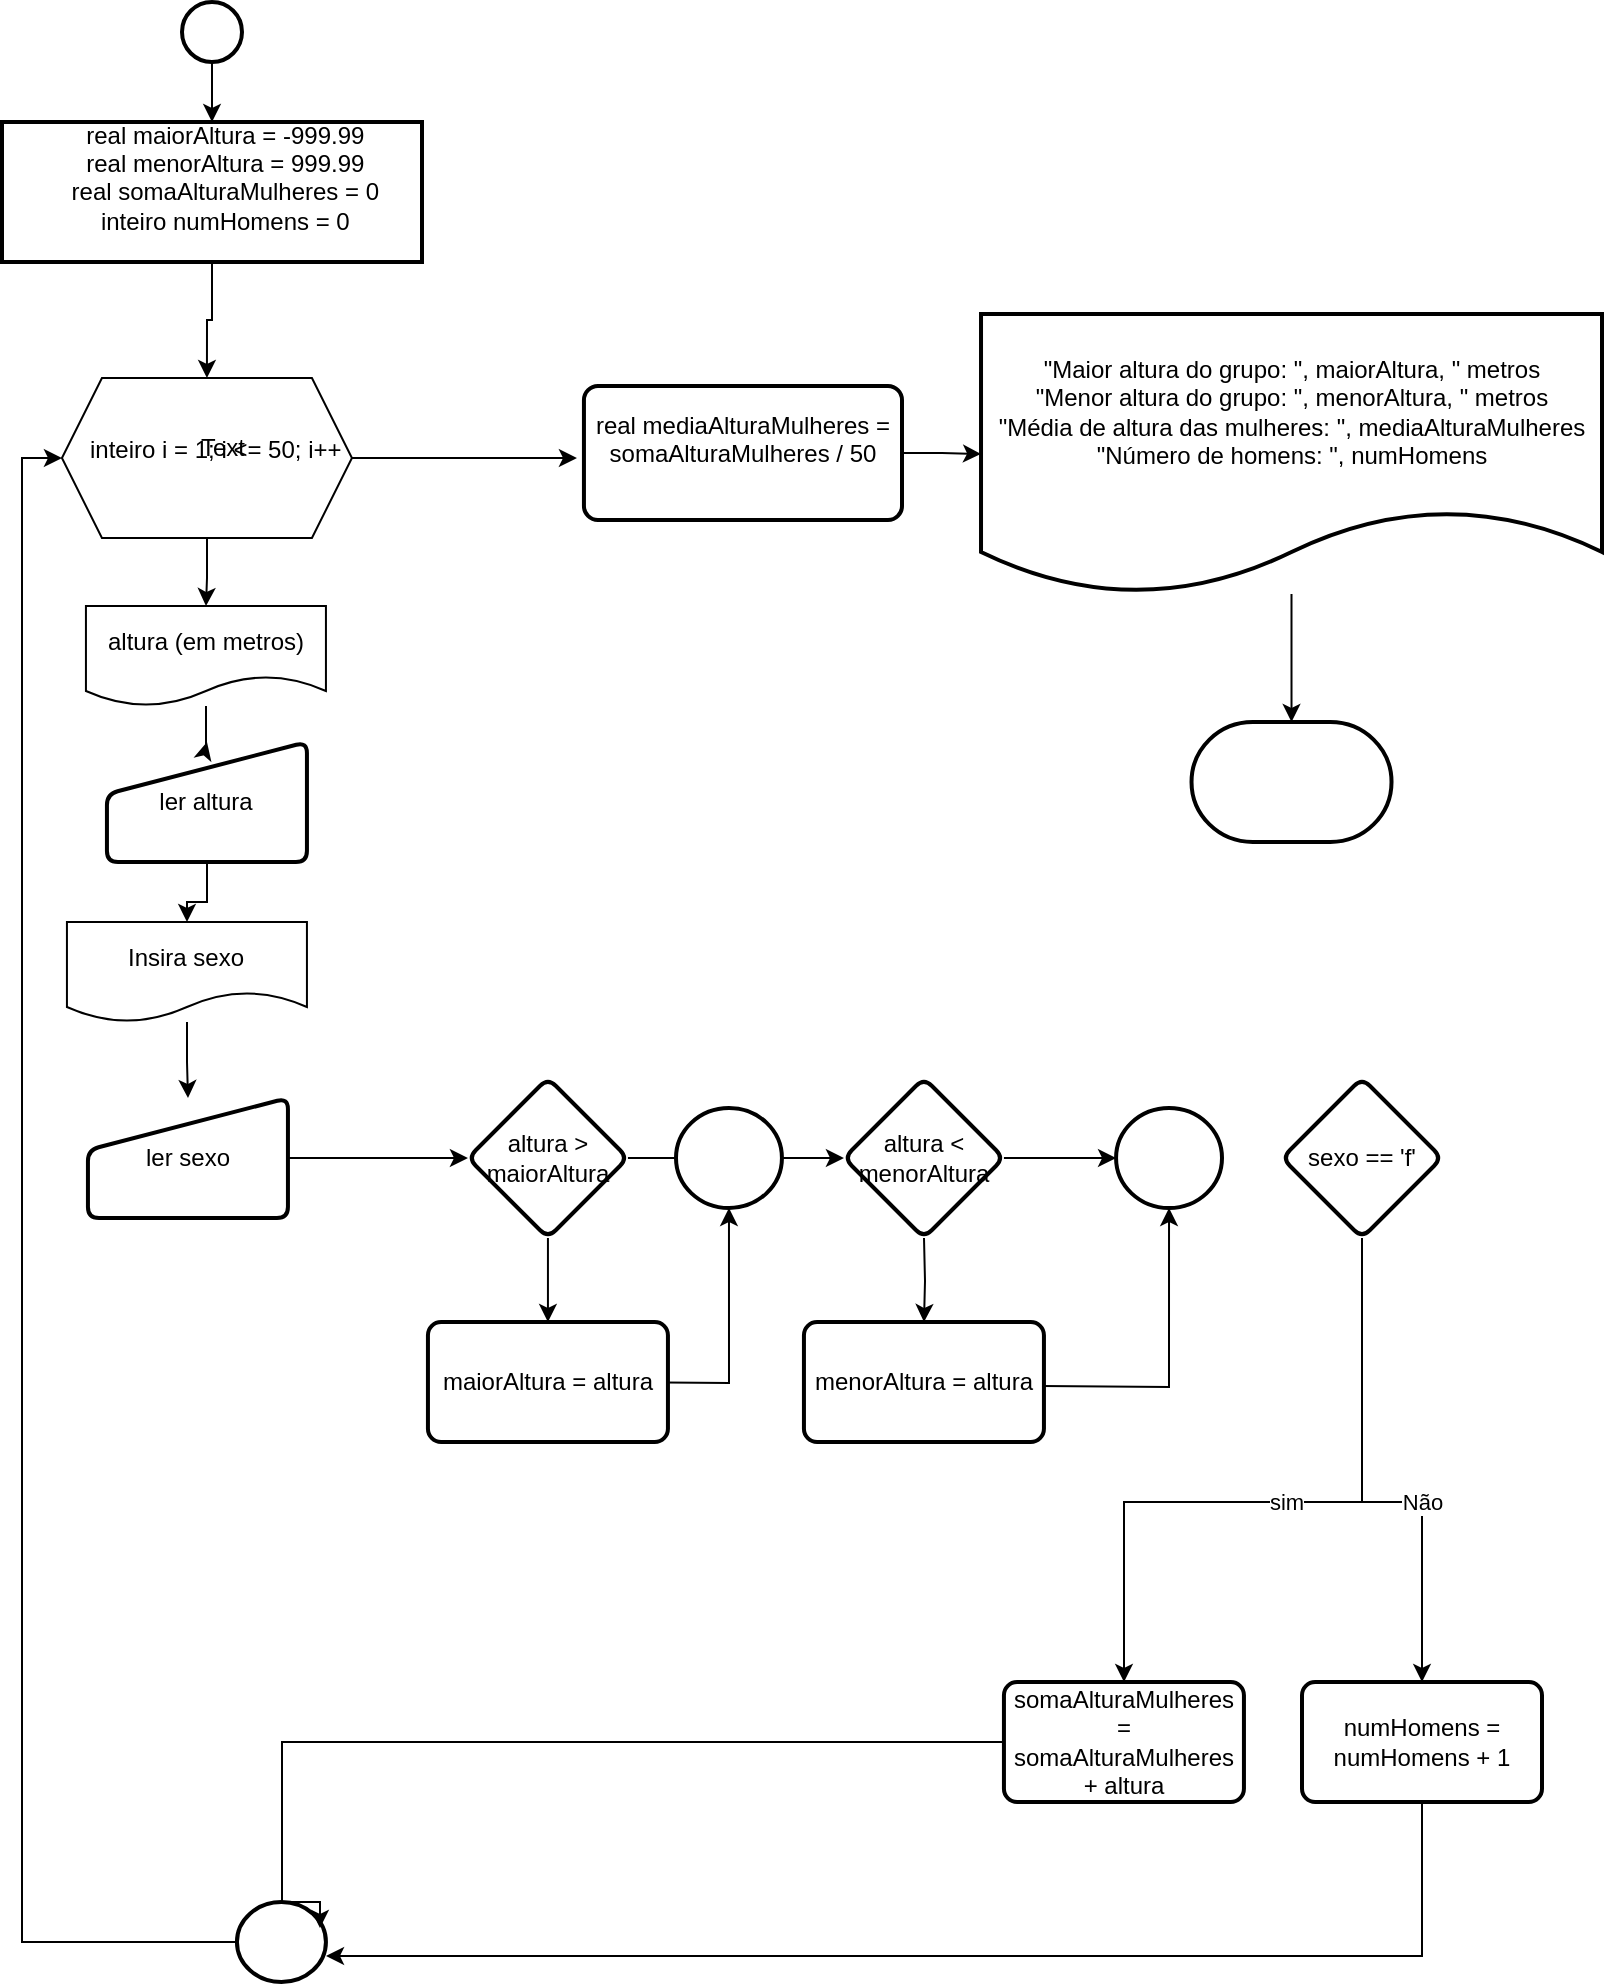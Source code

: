 <mxfile version="22.0.3" type="device">
  <diagram id="C5RBs43oDa-KdzZeNtuy" name="Page-1">
    <mxGraphModel dx="785" dy="827" grid="1" gridSize="10" guides="1" tooltips="1" connect="1" arrows="1" fold="1" page="1" pageScale="1" pageWidth="827" pageHeight="1169" math="0" shadow="0">
      <root>
        <mxCell id="WIyWlLk6GJQsqaUBKTNV-0" />
        <mxCell id="WIyWlLk6GJQsqaUBKTNV-1" parent="WIyWlLk6GJQsqaUBKTNV-0" />
        <mxCell id="UsZmM_9HhPe3zq6twZ7j-0" value="" style="edgeStyle=orthogonalEdgeStyle;rounded=0;orthogonalLoop=1;jettySize=auto;html=1;" edge="1" parent="WIyWlLk6GJQsqaUBKTNV-1" source="UsZmM_9HhPe3zq6twZ7j-1" target="UsZmM_9HhPe3zq6twZ7j-3">
          <mxGeometry relative="1" as="geometry" />
        </mxCell>
        <mxCell id="UsZmM_9HhPe3zq6twZ7j-1" value="" style="strokeWidth=2;html=1;shape=mxgraph.flowchart.start_2;whiteSpace=wrap;" vertex="1" parent="WIyWlLk6GJQsqaUBKTNV-1">
          <mxGeometry x="130" y="30" width="30" height="30" as="geometry" />
        </mxCell>
        <mxCell id="UsZmM_9HhPe3zq6twZ7j-2" style="edgeStyle=orthogonalEdgeStyle;rounded=0;orthogonalLoop=1;jettySize=auto;html=1;exitX=0.5;exitY=1;exitDx=0;exitDy=0;entryX=0.5;entryY=0;entryDx=0;entryDy=0;" edge="1" parent="WIyWlLk6GJQsqaUBKTNV-1" source="UsZmM_9HhPe3zq6twZ7j-3" target="UsZmM_9HhPe3zq6twZ7j-5">
          <mxGeometry relative="1" as="geometry" />
        </mxCell>
        <mxCell id="UsZmM_9HhPe3zq6twZ7j-3" value="&lt;div&gt;&amp;nbsp; &amp;nbsp; real maiorAltura = -999.99&lt;/div&gt;&lt;div&gt;&amp;nbsp; &amp;nbsp; real menorAltura = 999.99&lt;/div&gt;&lt;div&gt;&amp;nbsp; &amp;nbsp; real somaAlturaMulheres = 0&lt;/div&gt;&lt;div&gt;&amp;nbsp; &amp;nbsp; inteiro numHomens = 0&lt;/div&gt;&lt;div&gt;&lt;br&gt;&lt;/div&gt;" style="whiteSpace=wrap;html=1;strokeWidth=2;" vertex="1" parent="WIyWlLk6GJQsqaUBKTNV-1">
          <mxGeometry x="40" y="90" width="210" height="70" as="geometry" />
        </mxCell>
        <mxCell id="UsZmM_9HhPe3zq6twZ7j-4" value="" style="edgeStyle=orthogonalEdgeStyle;rounded=0;orthogonalLoop=1;jettySize=auto;html=1;" edge="1" parent="WIyWlLk6GJQsqaUBKTNV-1" source="UsZmM_9HhPe3zq6twZ7j-5" target="UsZmM_9HhPe3zq6twZ7j-7">
          <mxGeometry relative="1" as="geometry" />
        </mxCell>
        <mxCell id="UsZmM_9HhPe3zq6twZ7j-70" value="" style="edgeStyle=orthogonalEdgeStyle;rounded=0;orthogonalLoop=1;jettySize=auto;html=1;" edge="1" parent="WIyWlLk6GJQsqaUBKTNV-1" source="UsZmM_9HhPe3zq6twZ7j-5">
          <mxGeometry relative="1" as="geometry">
            <mxPoint x="327.47" y="258" as="targetPoint" />
          </mxGeometry>
        </mxCell>
        <mxCell id="UsZmM_9HhPe3zq6twZ7j-5" value="" style="shape=hexagon;perimeter=hexagonPerimeter2;whiteSpace=wrap;html=1;fixedSize=1;" vertex="1" parent="WIyWlLk6GJQsqaUBKTNV-1">
          <mxGeometry x="69.97" y="218" width="145" height="80" as="geometry" />
        </mxCell>
        <mxCell id="UsZmM_9HhPe3zq6twZ7j-6" style="edgeStyle=orthogonalEdgeStyle;rounded=0;orthogonalLoop=1;jettySize=auto;html=1;" edge="1" parent="WIyWlLk6GJQsqaUBKTNV-1" source="UsZmM_9HhPe3zq6twZ7j-7" target="UsZmM_9HhPe3zq6twZ7j-9">
          <mxGeometry relative="1" as="geometry" />
        </mxCell>
        <mxCell id="UsZmM_9HhPe3zq6twZ7j-7" value="altura (em metros)" style="shape=document;whiteSpace=wrap;html=1;boundedLbl=1;" vertex="1" parent="WIyWlLk6GJQsqaUBKTNV-1">
          <mxGeometry x="81.97" y="332" width="120" height="50" as="geometry" />
        </mxCell>
        <mxCell id="UsZmM_9HhPe3zq6twZ7j-37" style="edgeStyle=orthogonalEdgeStyle;rounded=0;orthogonalLoop=1;jettySize=auto;html=1;" edge="1" parent="WIyWlLk6GJQsqaUBKTNV-1" source="UsZmM_9HhPe3zq6twZ7j-9" target="UsZmM_9HhPe3zq6twZ7j-35">
          <mxGeometry relative="1" as="geometry" />
        </mxCell>
        <mxCell id="UsZmM_9HhPe3zq6twZ7j-9" value="ler altura" style="html=1;strokeWidth=2;shape=manualInput;whiteSpace=wrap;rounded=1;size=26;arcSize=11;" vertex="1" parent="WIyWlLk6GJQsqaUBKTNV-1">
          <mxGeometry x="92.47" y="400" width="100" height="60" as="geometry" />
        </mxCell>
        <mxCell id="UsZmM_9HhPe3zq6twZ7j-10" style="edgeStyle=orthogonalEdgeStyle;rounded=0;orthogonalLoop=1;jettySize=auto;html=1;entryX=0;entryY=0.5;entryDx=0;entryDy=0;" edge="1" parent="WIyWlLk6GJQsqaUBKTNV-1" source="UsZmM_9HhPe3zq6twZ7j-11" target="UsZmM_9HhPe3zq6twZ7j-5">
          <mxGeometry relative="1" as="geometry">
            <Array as="points">
              <mxPoint x="50" y="1000" />
              <mxPoint x="50" y="258" />
            </Array>
          </mxGeometry>
        </mxCell>
        <mxCell id="UsZmM_9HhPe3zq6twZ7j-11" value="" style="ellipse;whiteSpace=wrap;html=1;strokeWidth=2;rounded=1;arcSize=11;" vertex="1" parent="WIyWlLk6GJQsqaUBKTNV-1">
          <mxGeometry x="157.47" y="980" width="44.5" height="40" as="geometry" />
        </mxCell>
        <mxCell id="UsZmM_9HhPe3zq6twZ7j-13" value="inteiro i = 1; i &lt;= 50; i++" style="text;whiteSpace=wrap;" vertex="1" parent="WIyWlLk6GJQsqaUBKTNV-1">
          <mxGeometry x="81.97" y="240" width="128.03" height="40" as="geometry" />
        </mxCell>
        <mxCell id="UsZmM_9HhPe3zq6twZ7j-34" style="edgeStyle=orthogonalEdgeStyle;rounded=0;orthogonalLoop=1;jettySize=auto;html=1;" edge="1" parent="WIyWlLk6GJQsqaUBKTNV-1" source="UsZmM_9HhPe3zq6twZ7j-35" target="UsZmM_9HhPe3zq6twZ7j-36">
          <mxGeometry relative="1" as="geometry" />
        </mxCell>
        <mxCell id="UsZmM_9HhPe3zq6twZ7j-35" value="Insira sexo" style="shape=document;whiteSpace=wrap;html=1;boundedLbl=1;" vertex="1" parent="WIyWlLk6GJQsqaUBKTNV-1">
          <mxGeometry x="72.47" y="490" width="120" height="50" as="geometry" />
        </mxCell>
        <mxCell id="UsZmM_9HhPe3zq6twZ7j-42" value="" style="edgeStyle=orthogonalEdgeStyle;rounded=0;orthogonalLoop=1;jettySize=auto;html=1;" edge="1" parent="WIyWlLk6GJQsqaUBKTNV-1" source="UsZmM_9HhPe3zq6twZ7j-36" target="UsZmM_9HhPe3zq6twZ7j-41">
          <mxGeometry relative="1" as="geometry" />
        </mxCell>
        <mxCell id="UsZmM_9HhPe3zq6twZ7j-36" value="ler sexo" style="html=1;strokeWidth=2;shape=manualInput;whiteSpace=wrap;rounded=1;size=26;arcSize=11;" vertex="1" parent="WIyWlLk6GJQsqaUBKTNV-1">
          <mxGeometry x="82.97" y="578" width="100" height="60" as="geometry" />
        </mxCell>
        <mxCell id="UsZmM_9HhPe3zq6twZ7j-44" value="" style="edgeStyle=orthogonalEdgeStyle;rounded=0;orthogonalLoop=1;jettySize=auto;html=1;" edge="1" parent="WIyWlLk6GJQsqaUBKTNV-1" source="UsZmM_9HhPe3zq6twZ7j-41">
          <mxGeometry relative="1" as="geometry">
            <mxPoint x="402.97" y="608" as="targetPoint" />
          </mxGeometry>
        </mxCell>
        <mxCell id="UsZmM_9HhPe3zq6twZ7j-50" value="" style="edgeStyle=orthogonalEdgeStyle;rounded=0;orthogonalLoop=1;jettySize=auto;html=1;" edge="1" parent="WIyWlLk6GJQsqaUBKTNV-1" source="UsZmM_9HhPe3zq6twZ7j-41" target="UsZmM_9HhPe3zq6twZ7j-49">
          <mxGeometry relative="1" as="geometry" />
        </mxCell>
        <mxCell id="UsZmM_9HhPe3zq6twZ7j-41" value="altura &amp;gt; maiorAltura" style="rhombus;whiteSpace=wrap;html=1;strokeWidth=2;rounded=1;arcSize=11;" vertex="1" parent="WIyWlLk6GJQsqaUBKTNV-1">
          <mxGeometry x="272.97" y="568" width="80" height="80" as="geometry" />
        </mxCell>
        <mxCell id="UsZmM_9HhPe3zq6twZ7j-80" style="edgeStyle=orthogonalEdgeStyle;rounded=0;orthogonalLoop=1;jettySize=auto;html=1;entryX=0;entryY=0.5;entryDx=0;entryDy=0;" edge="1" parent="WIyWlLk6GJQsqaUBKTNV-1" source="UsZmM_9HhPe3zq6twZ7j-45" target="UsZmM_9HhPe3zq6twZ7j-79">
          <mxGeometry relative="1" as="geometry" />
        </mxCell>
        <mxCell id="UsZmM_9HhPe3zq6twZ7j-45" value="altura &amp;lt; menorAltura" style="rhombus;whiteSpace=wrap;html=1;strokeWidth=2;rounded=1;arcSize=11;" vertex="1" parent="WIyWlLk6GJQsqaUBKTNV-1">
          <mxGeometry x="460.97" y="568" width="80" height="80" as="geometry" />
        </mxCell>
        <mxCell id="UsZmM_9HhPe3zq6twZ7j-81" value="sim" style="edgeStyle=orthogonalEdgeStyle;rounded=0;orthogonalLoop=1;jettySize=auto;html=1;" edge="1" parent="WIyWlLk6GJQsqaUBKTNV-1" source="UsZmM_9HhPe3zq6twZ7j-47" target="UsZmM_9HhPe3zq6twZ7j-63">
          <mxGeometry relative="1" as="geometry">
            <Array as="points">
              <mxPoint x="720" y="780" />
              <mxPoint x="601" y="780" />
            </Array>
          </mxGeometry>
        </mxCell>
        <mxCell id="UsZmM_9HhPe3zq6twZ7j-83" value="Não" style="edgeStyle=orthogonalEdgeStyle;rounded=0;orthogonalLoop=1;jettySize=auto;html=1;" edge="1" parent="WIyWlLk6GJQsqaUBKTNV-1" source="UsZmM_9HhPe3zq6twZ7j-47" target="UsZmM_9HhPe3zq6twZ7j-82">
          <mxGeometry x="0.286" relative="1" as="geometry">
            <Array as="points">
              <mxPoint x="720" y="780" />
              <mxPoint x="750" y="780" />
            </Array>
            <mxPoint as="offset" />
          </mxGeometry>
        </mxCell>
        <mxCell id="UsZmM_9HhPe3zq6twZ7j-47" value="sexo == &#39;f&#39;" style="rhombus;whiteSpace=wrap;html=1;strokeWidth=2;rounded=1;arcSize=11;" vertex="1" parent="WIyWlLk6GJQsqaUBKTNV-1">
          <mxGeometry x="680" y="568" width="80" height="80" as="geometry" />
        </mxCell>
        <mxCell id="UsZmM_9HhPe3zq6twZ7j-74" value="" style="edgeStyle=orthogonalEdgeStyle;rounded=0;orthogonalLoop=1;jettySize=auto;html=1;" edge="1" parent="WIyWlLk6GJQsqaUBKTNV-1" target="UsZmM_9HhPe3zq6twZ7j-73">
          <mxGeometry relative="1" as="geometry">
            <mxPoint x="339.97" y="720" as="sourcePoint" />
          </mxGeometry>
        </mxCell>
        <mxCell id="UsZmM_9HhPe3zq6twZ7j-49" value="maiorAltura = altura" style="whiteSpace=wrap;html=1;strokeWidth=2;rounded=1;arcSize=11;" vertex="1" parent="WIyWlLk6GJQsqaUBKTNV-1">
          <mxGeometry x="252.97" y="690" width="120" height="60" as="geometry" />
        </mxCell>
        <mxCell id="UsZmM_9HhPe3zq6twZ7j-57" value="" style="edgeStyle=orthogonalEdgeStyle;rounded=0;orthogonalLoop=1;jettySize=auto;html=1;" edge="1" parent="WIyWlLk6GJQsqaUBKTNV-1" target="UsZmM_9HhPe3zq6twZ7j-59">
          <mxGeometry relative="1" as="geometry">
            <mxPoint x="501" y="648" as="sourcePoint" />
          </mxGeometry>
        </mxCell>
        <mxCell id="UsZmM_9HhPe3zq6twZ7j-59" value="menorAltura = altura" style="whiteSpace=wrap;html=1;strokeWidth=2;rounded=1;arcSize=11;" vertex="1" parent="WIyWlLk6GJQsqaUBKTNV-1">
          <mxGeometry x="440.97" y="690" width="120" height="60" as="geometry" />
        </mxCell>
        <mxCell id="UsZmM_9HhPe3zq6twZ7j-63" value="somaAlturaMulheres = somaAlturaMulheres + altura" style="whiteSpace=wrap;html=1;strokeWidth=2;rounded=1;arcSize=11;" vertex="1" parent="WIyWlLk6GJQsqaUBKTNV-1">
          <mxGeometry x="540.97" y="870" width="120" height="60" as="geometry" />
        </mxCell>
        <mxCell id="UsZmM_9HhPe3zq6twZ7j-71" value="" style="strokeWidth=2;html=1;shape=mxgraph.flowchart.terminator;whiteSpace=wrap;" vertex="1" parent="WIyWlLk6GJQsqaUBKTNV-1">
          <mxGeometry x="634.76" y="390" width="100" height="60" as="geometry" />
        </mxCell>
        <mxCell id="UsZmM_9HhPe3zq6twZ7j-72" value="Text" style="text;html=1;align=center;verticalAlign=middle;resizable=0;points=[];autosize=1;strokeColor=none;fillColor=none;" vertex="1" parent="WIyWlLk6GJQsqaUBKTNV-1">
          <mxGeometry x="125" y="238" width="50" height="30" as="geometry" />
        </mxCell>
        <mxCell id="UsZmM_9HhPe3zq6twZ7j-75" style="edgeStyle=orthogonalEdgeStyle;rounded=0;orthogonalLoop=1;jettySize=auto;html=1;exitX=1;exitY=0.5;exitDx=0;exitDy=0;" edge="1" parent="WIyWlLk6GJQsqaUBKTNV-1" source="UsZmM_9HhPe3zq6twZ7j-73" target="UsZmM_9HhPe3zq6twZ7j-45">
          <mxGeometry relative="1" as="geometry" />
        </mxCell>
        <mxCell id="UsZmM_9HhPe3zq6twZ7j-73" value="" style="ellipse;whiteSpace=wrap;html=1;strokeWidth=2;rounded=1;arcSize=11;" vertex="1" parent="WIyWlLk6GJQsqaUBKTNV-1">
          <mxGeometry x="377" y="583" width="52.97" height="50" as="geometry" />
        </mxCell>
        <mxCell id="UsZmM_9HhPe3zq6twZ7j-78" value="" style="edgeStyle=orthogonalEdgeStyle;rounded=0;orthogonalLoop=1;jettySize=auto;html=1;" edge="1" parent="WIyWlLk6GJQsqaUBKTNV-1" target="UsZmM_9HhPe3zq6twZ7j-79">
          <mxGeometry relative="1" as="geometry">
            <mxPoint x="560" y="722" as="sourcePoint" />
          </mxGeometry>
        </mxCell>
        <mxCell id="UsZmM_9HhPe3zq6twZ7j-79" value="" style="ellipse;whiteSpace=wrap;html=1;strokeWidth=2;rounded=1;arcSize=11;" vertex="1" parent="WIyWlLk6GJQsqaUBKTNV-1">
          <mxGeometry x="597.03" y="583" width="52.97" height="50" as="geometry" />
        </mxCell>
        <mxCell id="UsZmM_9HhPe3zq6twZ7j-82" value="numHomens = numHomens + 1" style="rounded=1;whiteSpace=wrap;html=1;strokeWidth=2;arcSize=11;" vertex="1" parent="WIyWlLk6GJQsqaUBKTNV-1">
          <mxGeometry x="690" y="870" width="120" height="60" as="geometry" />
        </mxCell>
        <mxCell id="UsZmM_9HhPe3zq6twZ7j-84" style="edgeStyle=orthogonalEdgeStyle;rounded=0;orthogonalLoop=1;jettySize=auto;html=1;entryX=0.933;entryY=0.325;entryDx=0;entryDy=0;entryPerimeter=0;" edge="1" parent="WIyWlLk6GJQsqaUBKTNV-1" source="UsZmM_9HhPe3zq6twZ7j-63" target="UsZmM_9HhPe3zq6twZ7j-11">
          <mxGeometry relative="1" as="geometry">
            <Array as="points">
              <mxPoint x="180" y="900" />
              <mxPoint x="180" y="980" />
              <mxPoint x="199" y="980" />
            </Array>
          </mxGeometry>
        </mxCell>
        <mxCell id="UsZmM_9HhPe3zq6twZ7j-85" style="edgeStyle=orthogonalEdgeStyle;rounded=0;orthogonalLoop=1;jettySize=auto;html=1;entryX=1.001;entryY=0.675;entryDx=0;entryDy=0;entryPerimeter=0;" edge="1" parent="WIyWlLk6GJQsqaUBKTNV-1" source="UsZmM_9HhPe3zq6twZ7j-82" target="UsZmM_9HhPe3zq6twZ7j-11">
          <mxGeometry relative="1" as="geometry">
            <Array as="points">
              <mxPoint x="750" y="1007" />
            </Array>
          </mxGeometry>
        </mxCell>
        <mxCell id="UsZmM_9HhPe3zq6twZ7j-88" value="" style="edgeStyle=orthogonalEdgeStyle;rounded=0;orthogonalLoop=1;jettySize=auto;html=1;" edge="1" parent="WIyWlLk6GJQsqaUBKTNV-1" source="UsZmM_9HhPe3zq6twZ7j-86" target="UsZmM_9HhPe3zq6twZ7j-87">
          <mxGeometry relative="1" as="geometry" />
        </mxCell>
        <mxCell id="UsZmM_9HhPe3zq6twZ7j-86" value="&lt;div&gt;real mediaAlturaMulheres = somaAlturaMulheres / 50&lt;/div&gt;&lt;div&gt;&lt;br&gt;&lt;/div&gt;" style="rounded=1;whiteSpace=wrap;html=1;absoluteArcSize=1;arcSize=14;strokeWidth=2;" vertex="1" parent="WIyWlLk6GJQsqaUBKTNV-1">
          <mxGeometry x="330.97" y="222" width="159.03" height="67" as="geometry" />
        </mxCell>
        <mxCell id="UsZmM_9HhPe3zq6twZ7j-87" value="&lt;div&gt;&quot;Maior altura do grupo: &quot;, maiorAltura, &quot; metros&lt;/div&gt;&lt;div&gt;&quot;Menor altura do grupo: &quot;, menorAltura, &quot; metros&lt;/div&gt;&lt;div&gt;&quot;Média de altura das mulheres: &quot;, mediaAlturaMulheres&lt;/div&gt;&lt;div&gt;&quot;Número de homens: &quot;, numHomens&lt;/div&gt;" style="shape=document;whiteSpace=wrap;html=1;boundedLbl=1;rounded=1;arcSize=14;strokeWidth=2;" vertex="1" parent="WIyWlLk6GJQsqaUBKTNV-1">
          <mxGeometry x="529.51" y="186" width="310.49" height="140" as="geometry" />
        </mxCell>
        <mxCell id="UsZmM_9HhPe3zq6twZ7j-89" style="edgeStyle=orthogonalEdgeStyle;rounded=0;orthogonalLoop=1;jettySize=auto;html=1;entryX=0.5;entryY=0;entryDx=0;entryDy=0;entryPerimeter=0;" edge="1" parent="WIyWlLk6GJQsqaUBKTNV-1" source="UsZmM_9HhPe3zq6twZ7j-87" target="UsZmM_9HhPe3zq6twZ7j-71">
          <mxGeometry relative="1" as="geometry" />
        </mxCell>
      </root>
    </mxGraphModel>
  </diagram>
</mxfile>
